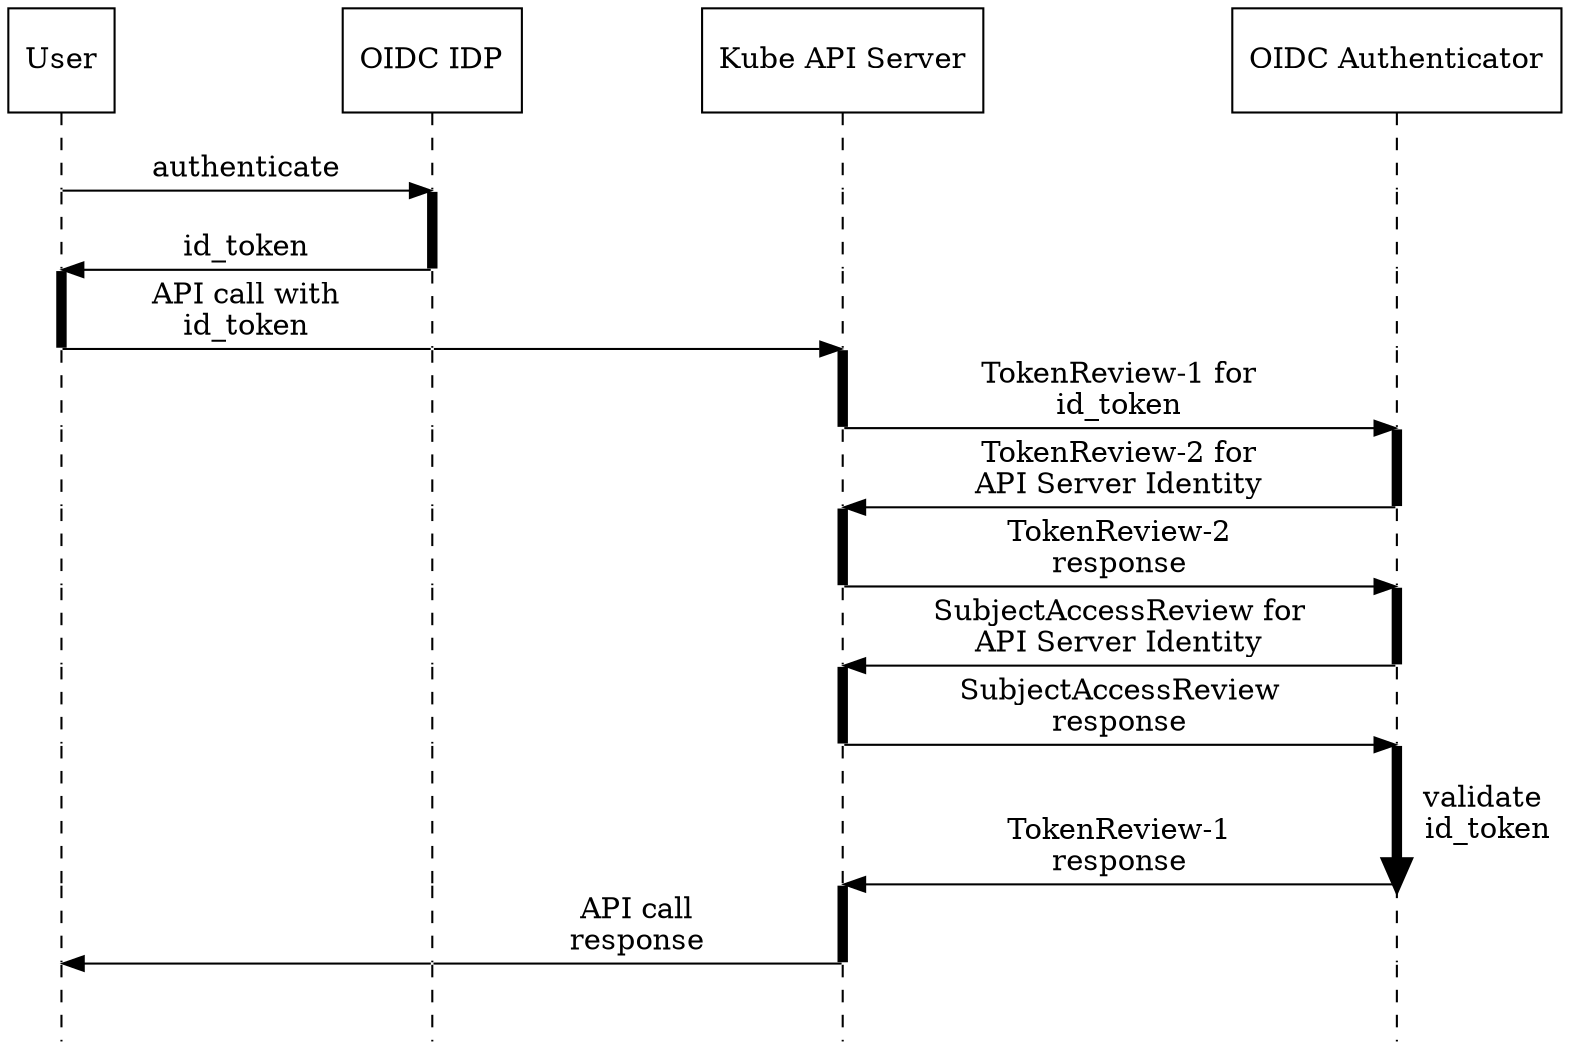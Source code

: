 digraph autheflow {
    graph [overlap=true, splines=line, nodesep=1.2, ordering=out];
    edge [arrowhead=none];
    node [shape=none, width=0, height=0, label=""];

    {
        rank=same;
        node[shape=rectangle, height=0.7];
        user[label="User"];
        idp[label="OIDC IDP"];
        k8s[label="Kube API Server"];
        auth[label="OIDC Authenticator"];
    }

    // Draw vertical lines
    {
        edge [style=dashed,weight=6];
        user -> a1 -> a2;
        a2 -> a3[penwidth=5,style=solid];
        a3 -> a4 -> a5 -> a6 -> a7 -> a8 -> a9 -> a10 -> a11;
    }
    {
        edge [style=dashed, weight=6];
        idp -> b1
        b1 -> b2[penwidth=5,style=solid];
        b2 -> b3 -> b4 -> b5 -> b6 -> b7 -> b8 -> b9 -> b10 -> b11;
    }
    {
        edge [style=dashed,weight=6];
        k8s -> c1 -> c2 -> c3;
        c3 -> c4 [penwidth=5,style=solid];
        c4 -> c5;
        c5 -> c6 [penwidth=5,style=solid];
        c6 -> c7;
        c7 -> c8 [penwidth=5,style=solid];
        c8 -> c9;
        c9 -> c10[penwidth=5,style=solid];
        c10 -> c11;
    }
    {
        edge [style=dashed,weight=6];
        auth -> d1 -> d2 -> d3 -> d4;
        d4 -> d5 [penwidth=5,style=solid];
        d5 -> d6;
        d6 -> d7[penwidth=5,style=solid];
        d7 -> d8;
        d8 -> d9 [penwidth=5,arrowhead=normal,style=solid,label="  validate\n   id_token"];
        d9 -> d10;
        d10 -> d11
    }

    // Draws activations
     { rank=same; a1 -> b1 [label="authenticate"arrowhead=normal] }
     { rank=same; a2 -> b2 [label="id_token"arrowhead=normal;dir=back] }
     { rank=same; a3 -> b3 [label="API call with\nid_token"]; b3 -> c3 [arrowhead=normal] }
     { rank=same; c4 -> d4 [label="TokenReview-1 for\nid_token"arrowhead=normal] }
     { rank=same; c5 -> d5 [label="TokenReview-2 for\nAPI Server Identity",arrowhead=normal,dir=back] }
     { rank=same; c6 -> d6 [label="TokenReview-2\nresponse",arrowhead=normal] }
     { rank=same; c7 -> d7 [label="SubjectAccessReview for\nAPI Server Identity",arrowhead=normal,dir=back] }
     { rank=same; c8 -> d8 [label="SubjectAccessReview\nresponse",arrowhead=normal] }
     { rank=same; c9 -> d9 [label="TokenReview-1\nresponse",arrowhead=normal,dir=back] }
     { rank=same; a10 -> b10 [arrowhead=normal,dir=back]; b10 -> c10[label="API call\nresponse"] }
}
